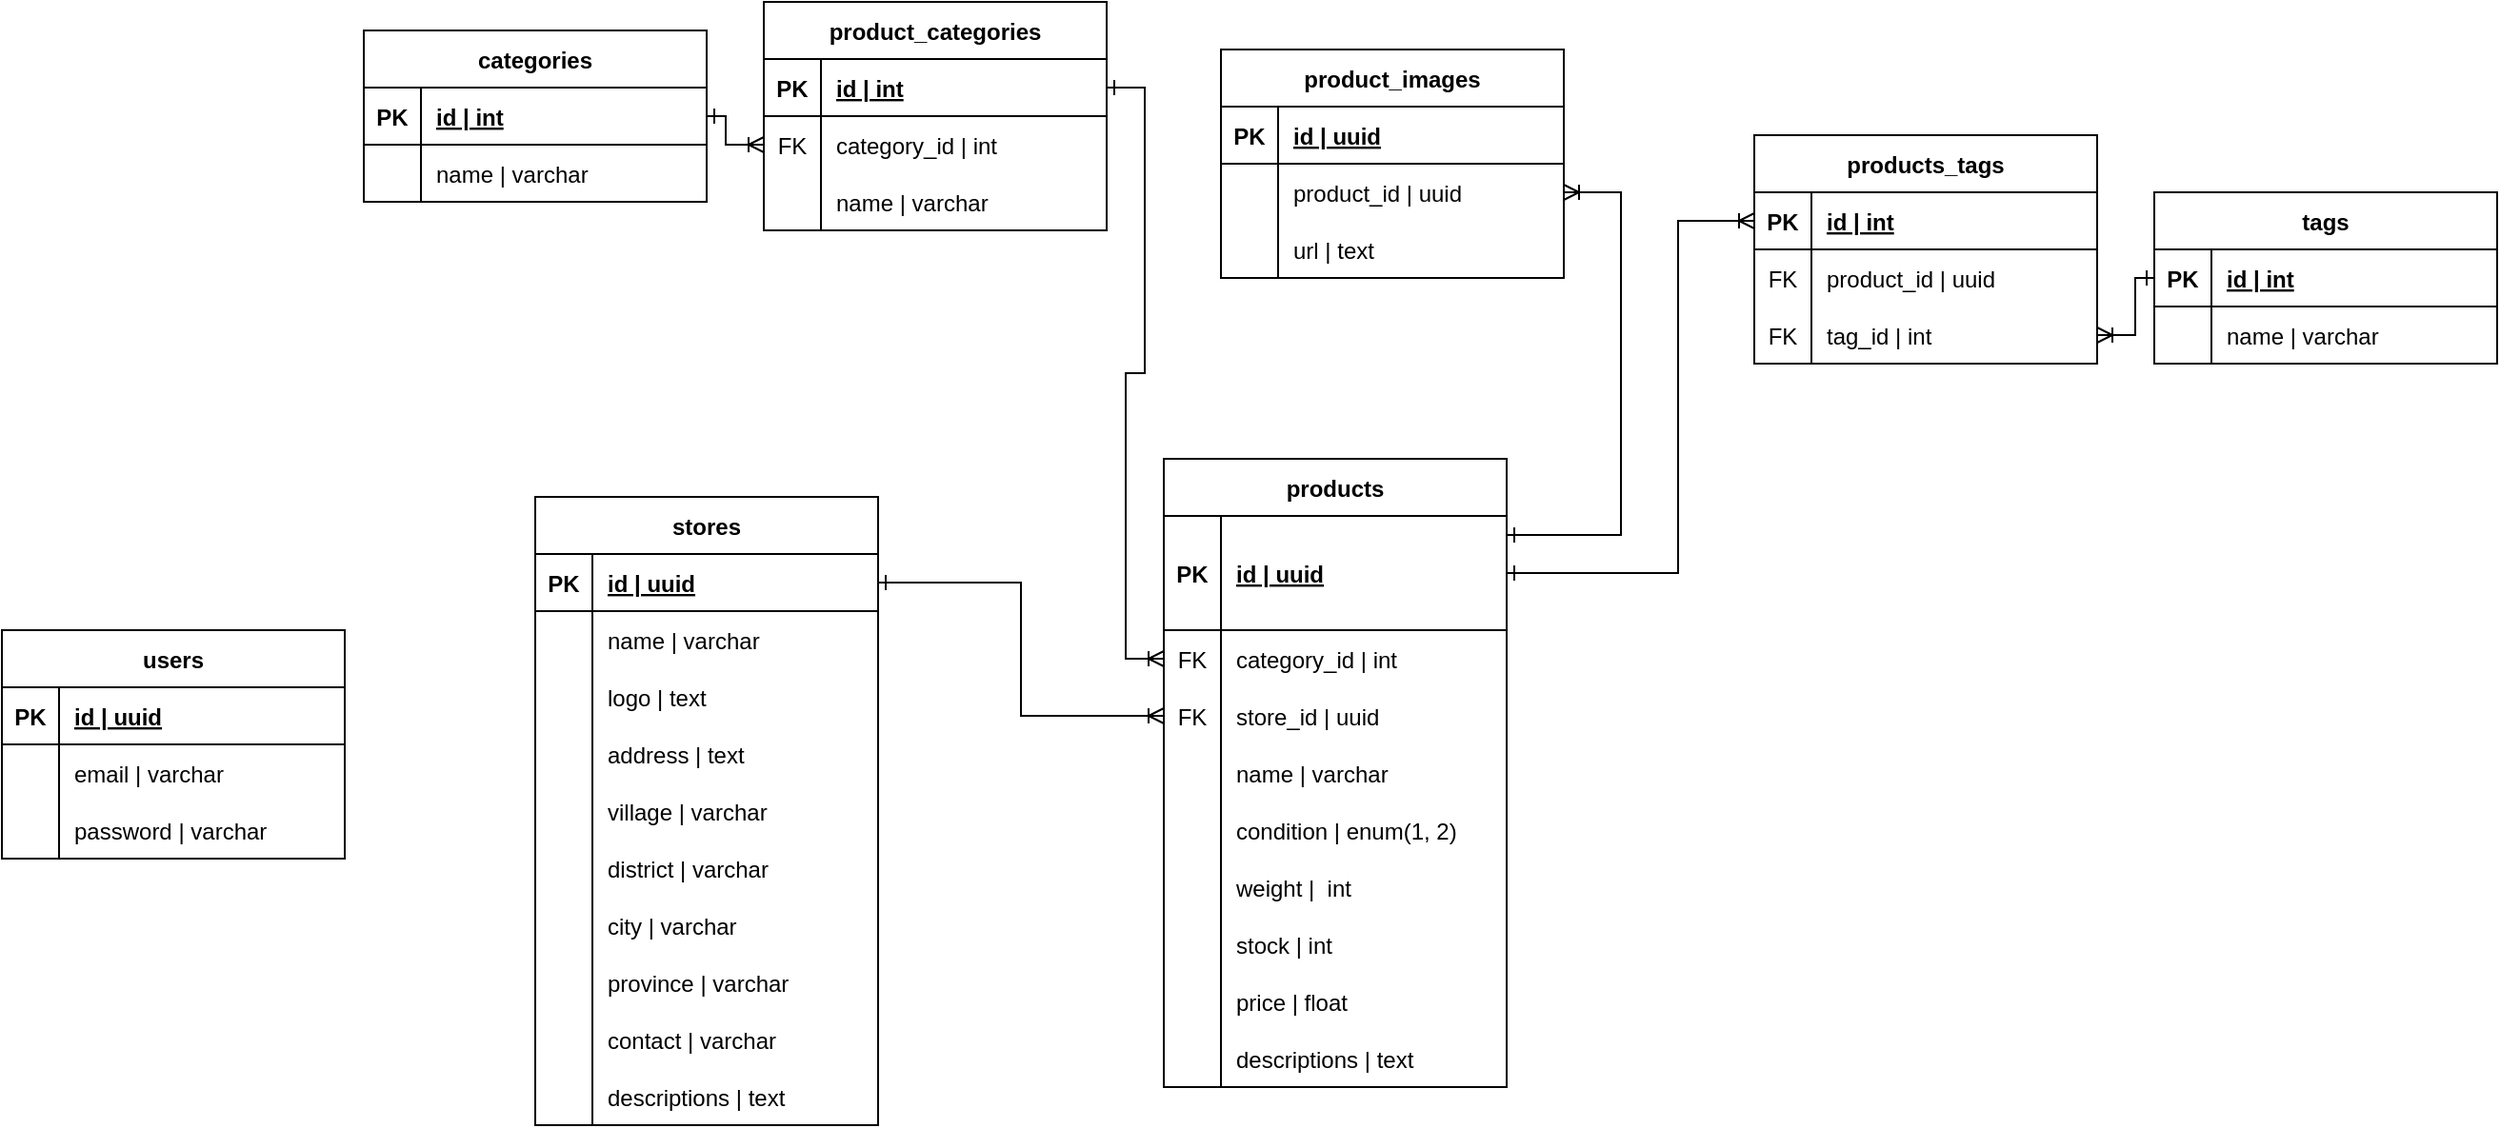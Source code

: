 <mxfile version="20.6.2" type="github">
  <diagram id="zpg9_YNEj-fKePb2sGAm" name="Page-1">
    <mxGraphModel dx="1422" dy="1834" grid="1" gridSize="10" guides="1" tooltips="1" connect="1" arrows="1" fold="1" page="1" pageScale="1" pageWidth="850" pageHeight="1100" math="0" shadow="0">
      <root>
        <mxCell id="0" />
        <mxCell id="1" parent="0" />
        <mxCell id="qiiUl3cBPS40IIxvqp-j-1" value="users" style="shape=table;startSize=30;container=1;collapsible=1;childLayout=tableLayout;fixedRows=1;rowLines=0;fontStyle=1;align=center;resizeLast=1;" vertex="1" parent="1">
          <mxGeometry x="350" y="310" width="180" height="120" as="geometry" />
        </mxCell>
        <mxCell id="qiiUl3cBPS40IIxvqp-j-2" value="" style="shape=tableRow;horizontal=0;startSize=0;swimlaneHead=0;swimlaneBody=0;fillColor=none;collapsible=0;dropTarget=0;points=[[0,0.5],[1,0.5]];portConstraint=eastwest;top=0;left=0;right=0;bottom=1;" vertex="1" parent="qiiUl3cBPS40IIxvqp-j-1">
          <mxGeometry y="30" width="180" height="30" as="geometry" />
        </mxCell>
        <mxCell id="qiiUl3cBPS40IIxvqp-j-3" value="PK" style="shape=partialRectangle;connectable=0;fillColor=none;top=0;left=0;bottom=0;right=0;fontStyle=1;overflow=hidden;" vertex="1" parent="qiiUl3cBPS40IIxvqp-j-2">
          <mxGeometry width="30" height="30" as="geometry">
            <mxRectangle width="30" height="30" as="alternateBounds" />
          </mxGeometry>
        </mxCell>
        <mxCell id="qiiUl3cBPS40IIxvqp-j-4" value="id | uuid" style="shape=partialRectangle;connectable=0;fillColor=none;top=0;left=0;bottom=0;right=0;align=left;spacingLeft=6;fontStyle=5;overflow=hidden;" vertex="1" parent="qiiUl3cBPS40IIxvqp-j-2">
          <mxGeometry x="30" width="150" height="30" as="geometry">
            <mxRectangle width="150" height="30" as="alternateBounds" />
          </mxGeometry>
        </mxCell>
        <mxCell id="qiiUl3cBPS40IIxvqp-j-5" value="" style="shape=tableRow;horizontal=0;startSize=0;swimlaneHead=0;swimlaneBody=0;fillColor=none;collapsible=0;dropTarget=0;points=[[0,0.5],[1,0.5]];portConstraint=eastwest;top=0;left=0;right=0;bottom=0;" vertex="1" parent="qiiUl3cBPS40IIxvqp-j-1">
          <mxGeometry y="60" width="180" height="30" as="geometry" />
        </mxCell>
        <mxCell id="qiiUl3cBPS40IIxvqp-j-6" value="" style="shape=partialRectangle;connectable=0;fillColor=none;top=0;left=0;bottom=0;right=0;editable=1;overflow=hidden;" vertex="1" parent="qiiUl3cBPS40IIxvqp-j-5">
          <mxGeometry width="30" height="30" as="geometry">
            <mxRectangle width="30" height="30" as="alternateBounds" />
          </mxGeometry>
        </mxCell>
        <mxCell id="qiiUl3cBPS40IIxvqp-j-7" value="email | varchar" style="shape=partialRectangle;connectable=0;fillColor=none;top=0;left=0;bottom=0;right=0;align=left;spacingLeft=6;overflow=hidden;" vertex="1" parent="qiiUl3cBPS40IIxvqp-j-5">
          <mxGeometry x="30" width="150" height="30" as="geometry">
            <mxRectangle width="150" height="30" as="alternateBounds" />
          </mxGeometry>
        </mxCell>
        <mxCell id="qiiUl3cBPS40IIxvqp-j-8" value="" style="shape=tableRow;horizontal=0;startSize=0;swimlaneHead=0;swimlaneBody=0;fillColor=none;collapsible=0;dropTarget=0;points=[[0,0.5],[1,0.5]];portConstraint=eastwest;top=0;left=0;right=0;bottom=0;" vertex="1" parent="qiiUl3cBPS40IIxvqp-j-1">
          <mxGeometry y="90" width="180" height="30" as="geometry" />
        </mxCell>
        <mxCell id="qiiUl3cBPS40IIxvqp-j-9" value="" style="shape=partialRectangle;connectable=0;fillColor=none;top=0;left=0;bottom=0;right=0;editable=1;overflow=hidden;" vertex="1" parent="qiiUl3cBPS40IIxvqp-j-8">
          <mxGeometry width="30" height="30" as="geometry">
            <mxRectangle width="30" height="30" as="alternateBounds" />
          </mxGeometry>
        </mxCell>
        <mxCell id="qiiUl3cBPS40IIxvqp-j-10" value="password | varchar" style="shape=partialRectangle;connectable=0;fillColor=none;top=0;left=0;bottom=0;right=0;align=left;spacingLeft=6;overflow=hidden;" vertex="1" parent="qiiUl3cBPS40IIxvqp-j-8">
          <mxGeometry x="30" width="150" height="30" as="geometry">
            <mxRectangle width="150" height="30" as="alternateBounds" />
          </mxGeometry>
        </mxCell>
        <mxCell id="qiiUl3cBPS40IIxvqp-j-24" value="stores" style="shape=table;startSize=30;container=1;collapsible=1;childLayout=tableLayout;fixedRows=1;rowLines=0;fontStyle=1;align=center;resizeLast=1;" vertex="1" parent="1">
          <mxGeometry x="630" y="240" width="180" height="330" as="geometry" />
        </mxCell>
        <mxCell id="qiiUl3cBPS40IIxvqp-j-25" value="" style="shape=tableRow;horizontal=0;startSize=0;swimlaneHead=0;swimlaneBody=0;fillColor=none;collapsible=0;dropTarget=0;points=[[0,0.5],[1,0.5]];portConstraint=eastwest;top=0;left=0;right=0;bottom=1;" vertex="1" parent="qiiUl3cBPS40IIxvqp-j-24">
          <mxGeometry y="30" width="180" height="30" as="geometry" />
        </mxCell>
        <mxCell id="qiiUl3cBPS40IIxvqp-j-26" value="PK" style="shape=partialRectangle;connectable=0;fillColor=none;top=0;left=0;bottom=0;right=0;fontStyle=1;overflow=hidden;" vertex="1" parent="qiiUl3cBPS40IIxvqp-j-25">
          <mxGeometry width="30" height="30" as="geometry">
            <mxRectangle width="30" height="30" as="alternateBounds" />
          </mxGeometry>
        </mxCell>
        <mxCell id="qiiUl3cBPS40IIxvqp-j-27" value="id | uuid" style="shape=partialRectangle;connectable=0;fillColor=none;top=0;left=0;bottom=0;right=0;align=left;spacingLeft=6;fontStyle=5;overflow=hidden;" vertex="1" parent="qiiUl3cBPS40IIxvqp-j-25">
          <mxGeometry x="30" width="150" height="30" as="geometry">
            <mxRectangle width="150" height="30" as="alternateBounds" />
          </mxGeometry>
        </mxCell>
        <mxCell id="qiiUl3cBPS40IIxvqp-j-28" value="" style="shape=tableRow;horizontal=0;startSize=0;swimlaneHead=0;swimlaneBody=0;fillColor=none;collapsible=0;dropTarget=0;points=[[0,0.5],[1,0.5]];portConstraint=eastwest;top=0;left=0;right=0;bottom=0;" vertex="1" parent="qiiUl3cBPS40IIxvqp-j-24">
          <mxGeometry y="60" width="180" height="30" as="geometry" />
        </mxCell>
        <mxCell id="qiiUl3cBPS40IIxvqp-j-29" value="" style="shape=partialRectangle;connectable=0;fillColor=none;top=0;left=0;bottom=0;right=0;editable=1;overflow=hidden;" vertex="1" parent="qiiUl3cBPS40IIxvqp-j-28">
          <mxGeometry width="30" height="30" as="geometry">
            <mxRectangle width="30" height="30" as="alternateBounds" />
          </mxGeometry>
        </mxCell>
        <mxCell id="qiiUl3cBPS40IIxvqp-j-30" value="name | varchar" style="shape=partialRectangle;connectable=0;fillColor=none;top=0;left=0;bottom=0;right=0;align=left;spacingLeft=6;overflow=hidden;" vertex="1" parent="qiiUl3cBPS40IIxvqp-j-28">
          <mxGeometry x="30" width="150" height="30" as="geometry">
            <mxRectangle width="150" height="30" as="alternateBounds" />
          </mxGeometry>
        </mxCell>
        <mxCell id="qiiUl3cBPS40IIxvqp-j-52" value="" style="shape=tableRow;horizontal=0;startSize=0;swimlaneHead=0;swimlaneBody=0;fillColor=none;collapsible=0;dropTarget=0;points=[[0,0.5],[1,0.5]];portConstraint=eastwest;top=0;left=0;right=0;bottom=0;" vertex="1" parent="qiiUl3cBPS40IIxvqp-j-24">
          <mxGeometry y="90" width="180" height="30" as="geometry" />
        </mxCell>
        <mxCell id="qiiUl3cBPS40IIxvqp-j-53" value="" style="shape=partialRectangle;connectable=0;fillColor=none;top=0;left=0;bottom=0;right=0;editable=1;overflow=hidden;" vertex="1" parent="qiiUl3cBPS40IIxvqp-j-52">
          <mxGeometry width="30" height="30" as="geometry">
            <mxRectangle width="30" height="30" as="alternateBounds" />
          </mxGeometry>
        </mxCell>
        <mxCell id="qiiUl3cBPS40IIxvqp-j-54" value="logo | text" style="shape=partialRectangle;connectable=0;fillColor=none;top=0;left=0;bottom=0;right=0;align=left;spacingLeft=6;overflow=hidden;" vertex="1" parent="qiiUl3cBPS40IIxvqp-j-52">
          <mxGeometry x="30" width="150" height="30" as="geometry">
            <mxRectangle width="150" height="30" as="alternateBounds" />
          </mxGeometry>
        </mxCell>
        <mxCell id="qiiUl3cBPS40IIxvqp-j-31" value="" style="shape=tableRow;horizontal=0;startSize=0;swimlaneHead=0;swimlaneBody=0;fillColor=none;collapsible=0;dropTarget=0;points=[[0,0.5],[1,0.5]];portConstraint=eastwest;top=0;left=0;right=0;bottom=0;" vertex="1" parent="qiiUl3cBPS40IIxvqp-j-24">
          <mxGeometry y="120" width="180" height="30" as="geometry" />
        </mxCell>
        <mxCell id="qiiUl3cBPS40IIxvqp-j-32" value="" style="shape=partialRectangle;connectable=0;fillColor=none;top=0;left=0;bottom=0;right=0;editable=1;overflow=hidden;" vertex="1" parent="qiiUl3cBPS40IIxvqp-j-31">
          <mxGeometry width="30" height="30" as="geometry">
            <mxRectangle width="30" height="30" as="alternateBounds" />
          </mxGeometry>
        </mxCell>
        <mxCell id="qiiUl3cBPS40IIxvqp-j-33" value="address | text" style="shape=partialRectangle;connectable=0;fillColor=none;top=0;left=0;bottom=0;right=0;align=left;spacingLeft=6;overflow=hidden;" vertex="1" parent="qiiUl3cBPS40IIxvqp-j-31">
          <mxGeometry x="30" width="150" height="30" as="geometry">
            <mxRectangle width="150" height="30" as="alternateBounds" />
          </mxGeometry>
        </mxCell>
        <mxCell id="qiiUl3cBPS40IIxvqp-j-34" value="" style="shape=tableRow;horizontal=0;startSize=0;swimlaneHead=0;swimlaneBody=0;fillColor=none;collapsible=0;dropTarget=0;points=[[0,0.5],[1,0.5]];portConstraint=eastwest;top=0;left=0;right=0;bottom=0;" vertex="1" parent="qiiUl3cBPS40IIxvqp-j-24">
          <mxGeometry y="150" width="180" height="30" as="geometry" />
        </mxCell>
        <mxCell id="qiiUl3cBPS40IIxvqp-j-35" value="" style="shape=partialRectangle;connectable=0;fillColor=none;top=0;left=0;bottom=0;right=0;editable=1;overflow=hidden;" vertex="1" parent="qiiUl3cBPS40IIxvqp-j-34">
          <mxGeometry width="30" height="30" as="geometry">
            <mxRectangle width="30" height="30" as="alternateBounds" />
          </mxGeometry>
        </mxCell>
        <mxCell id="qiiUl3cBPS40IIxvqp-j-36" value="village | varchar" style="shape=partialRectangle;connectable=0;fillColor=none;top=0;left=0;bottom=0;right=0;align=left;spacingLeft=6;overflow=hidden;" vertex="1" parent="qiiUl3cBPS40IIxvqp-j-34">
          <mxGeometry x="30" width="150" height="30" as="geometry">
            <mxRectangle width="150" height="30" as="alternateBounds" />
          </mxGeometry>
        </mxCell>
        <mxCell id="qiiUl3cBPS40IIxvqp-j-37" value="" style="shape=tableRow;horizontal=0;startSize=0;swimlaneHead=0;swimlaneBody=0;fillColor=none;collapsible=0;dropTarget=0;points=[[0,0.5],[1,0.5]];portConstraint=eastwest;top=0;left=0;right=0;bottom=0;" vertex="1" parent="qiiUl3cBPS40IIxvqp-j-24">
          <mxGeometry y="180" width="180" height="30" as="geometry" />
        </mxCell>
        <mxCell id="qiiUl3cBPS40IIxvqp-j-38" value="" style="shape=partialRectangle;connectable=0;fillColor=none;top=0;left=0;bottom=0;right=0;editable=1;overflow=hidden;" vertex="1" parent="qiiUl3cBPS40IIxvqp-j-37">
          <mxGeometry width="30" height="30" as="geometry">
            <mxRectangle width="30" height="30" as="alternateBounds" />
          </mxGeometry>
        </mxCell>
        <mxCell id="qiiUl3cBPS40IIxvqp-j-39" value="district | varchar" style="shape=partialRectangle;connectable=0;fillColor=none;top=0;left=0;bottom=0;right=0;align=left;spacingLeft=6;overflow=hidden;" vertex="1" parent="qiiUl3cBPS40IIxvqp-j-37">
          <mxGeometry x="30" width="150" height="30" as="geometry">
            <mxRectangle width="150" height="30" as="alternateBounds" />
          </mxGeometry>
        </mxCell>
        <mxCell id="qiiUl3cBPS40IIxvqp-j-46" value="" style="shape=tableRow;horizontal=0;startSize=0;swimlaneHead=0;swimlaneBody=0;fillColor=none;collapsible=0;dropTarget=0;points=[[0,0.5],[1,0.5]];portConstraint=eastwest;top=0;left=0;right=0;bottom=0;" vertex="1" parent="qiiUl3cBPS40IIxvqp-j-24">
          <mxGeometry y="210" width="180" height="30" as="geometry" />
        </mxCell>
        <mxCell id="qiiUl3cBPS40IIxvqp-j-47" value="" style="shape=partialRectangle;connectable=0;fillColor=none;top=0;left=0;bottom=0;right=0;editable=1;overflow=hidden;" vertex="1" parent="qiiUl3cBPS40IIxvqp-j-46">
          <mxGeometry width="30" height="30" as="geometry">
            <mxRectangle width="30" height="30" as="alternateBounds" />
          </mxGeometry>
        </mxCell>
        <mxCell id="qiiUl3cBPS40IIxvqp-j-48" value="city | varchar" style="shape=partialRectangle;connectable=0;fillColor=none;top=0;left=0;bottom=0;right=0;align=left;spacingLeft=6;overflow=hidden;" vertex="1" parent="qiiUl3cBPS40IIxvqp-j-46">
          <mxGeometry x="30" width="150" height="30" as="geometry">
            <mxRectangle width="150" height="30" as="alternateBounds" />
          </mxGeometry>
        </mxCell>
        <mxCell id="qiiUl3cBPS40IIxvqp-j-40" value="" style="shape=tableRow;horizontal=0;startSize=0;swimlaneHead=0;swimlaneBody=0;fillColor=none;collapsible=0;dropTarget=0;points=[[0,0.5],[1,0.5]];portConstraint=eastwest;top=0;left=0;right=0;bottom=0;" vertex="1" parent="qiiUl3cBPS40IIxvqp-j-24">
          <mxGeometry y="240" width="180" height="30" as="geometry" />
        </mxCell>
        <mxCell id="qiiUl3cBPS40IIxvqp-j-41" value="" style="shape=partialRectangle;connectable=0;fillColor=none;top=0;left=0;bottom=0;right=0;editable=1;overflow=hidden;" vertex="1" parent="qiiUl3cBPS40IIxvqp-j-40">
          <mxGeometry width="30" height="30" as="geometry">
            <mxRectangle width="30" height="30" as="alternateBounds" />
          </mxGeometry>
        </mxCell>
        <mxCell id="qiiUl3cBPS40IIxvqp-j-42" value="province | varchar" style="shape=partialRectangle;connectable=0;fillColor=none;top=0;left=0;bottom=0;right=0;align=left;spacingLeft=6;overflow=hidden;" vertex="1" parent="qiiUl3cBPS40IIxvqp-j-40">
          <mxGeometry x="30" width="150" height="30" as="geometry">
            <mxRectangle width="150" height="30" as="alternateBounds" />
          </mxGeometry>
        </mxCell>
        <mxCell id="qiiUl3cBPS40IIxvqp-j-43" value="" style="shape=tableRow;horizontal=0;startSize=0;swimlaneHead=0;swimlaneBody=0;fillColor=none;collapsible=0;dropTarget=0;points=[[0,0.5],[1,0.5]];portConstraint=eastwest;top=0;left=0;right=0;bottom=0;" vertex="1" parent="qiiUl3cBPS40IIxvqp-j-24">
          <mxGeometry y="270" width="180" height="30" as="geometry" />
        </mxCell>
        <mxCell id="qiiUl3cBPS40IIxvqp-j-44" value="" style="shape=partialRectangle;connectable=0;fillColor=none;top=0;left=0;bottom=0;right=0;editable=1;overflow=hidden;" vertex="1" parent="qiiUl3cBPS40IIxvqp-j-43">
          <mxGeometry width="30" height="30" as="geometry">
            <mxRectangle width="30" height="30" as="alternateBounds" />
          </mxGeometry>
        </mxCell>
        <mxCell id="qiiUl3cBPS40IIxvqp-j-45" value="contact | varchar" style="shape=partialRectangle;connectable=0;fillColor=none;top=0;left=0;bottom=0;right=0;align=left;spacingLeft=6;overflow=hidden;" vertex="1" parent="qiiUl3cBPS40IIxvqp-j-43">
          <mxGeometry x="30" width="150" height="30" as="geometry">
            <mxRectangle width="150" height="30" as="alternateBounds" />
          </mxGeometry>
        </mxCell>
        <mxCell id="qiiUl3cBPS40IIxvqp-j-49" value="" style="shape=tableRow;horizontal=0;startSize=0;swimlaneHead=0;swimlaneBody=0;fillColor=none;collapsible=0;dropTarget=0;points=[[0,0.5],[1,0.5]];portConstraint=eastwest;top=0;left=0;right=0;bottom=0;" vertex="1" parent="qiiUl3cBPS40IIxvqp-j-24">
          <mxGeometry y="300" width="180" height="30" as="geometry" />
        </mxCell>
        <mxCell id="qiiUl3cBPS40IIxvqp-j-50" value="" style="shape=partialRectangle;connectable=0;fillColor=none;top=0;left=0;bottom=0;right=0;editable=1;overflow=hidden;" vertex="1" parent="qiiUl3cBPS40IIxvqp-j-49">
          <mxGeometry width="30" height="30" as="geometry">
            <mxRectangle width="30" height="30" as="alternateBounds" />
          </mxGeometry>
        </mxCell>
        <mxCell id="qiiUl3cBPS40IIxvqp-j-51" value="descriptions | text" style="shape=partialRectangle;connectable=0;fillColor=none;top=0;left=0;bottom=0;right=0;align=left;spacingLeft=6;overflow=hidden;" vertex="1" parent="qiiUl3cBPS40IIxvqp-j-49">
          <mxGeometry x="30" width="150" height="30" as="geometry">
            <mxRectangle width="150" height="30" as="alternateBounds" />
          </mxGeometry>
        </mxCell>
        <mxCell id="qiiUl3cBPS40IIxvqp-j-55" value="products" style="shape=table;startSize=30;container=1;collapsible=1;childLayout=tableLayout;fixedRows=1;rowLines=0;fontStyle=1;align=center;resizeLast=1;" vertex="1" parent="1">
          <mxGeometry x="960" y="220" width="180" height="330" as="geometry" />
        </mxCell>
        <mxCell id="qiiUl3cBPS40IIxvqp-j-56" value="" style="shape=tableRow;horizontal=0;startSize=0;swimlaneHead=0;swimlaneBody=0;fillColor=none;collapsible=0;dropTarget=0;points=[[0,0.5],[1,0.5]];portConstraint=eastwest;top=0;left=0;right=0;bottom=1;" vertex="1" parent="qiiUl3cBPS40IIxvqp-j-55">
          <mxGeometry y="30" width="180" height="60" as="geometry" />
        </mxCell>
        <mxCell id="qiiUl3cBPS40IIxvqp-j-57" value="PK" style="shape=partialRectangle;connectable=0;fillColor=none;top=0;left=0;bottom=0;right=0;fontStyle=1;overflow=hidden;" vertex="1" parent="qiiUl3cBPS40IIxvqp-j-56">
          <mxGeometry width="30" height="60" as="geometry">
            <mxRectangle width="30" height="60" as="alternateBounds" />
          </mxGeometry>
        </mxCell>
        <mxCell id="qiiUl3cBPS40IIxvqp-j-58" value="id | uuid" style="shape=partialRectangle;connectable=0;fillColor=none;top=0;left=0;bottom=0;right=0;align=left;spacingLeft=6;fontStyle=5;overflow=hidden;" vertex="1" parent="qiiUl3cBPS40IIxvqp-j-56">
          <mxGeometry x="30" width="150" height="60" as="geometry">
            <mxRectangle width="150" height="60" as="alternateBounds" />
          </mxGeometry>
        </mxCell>
        <mxCell id="qiiUl3cBPS40IIxvqp-j-89" value="" style="shape=tableRow;horizontal=0;startSize=0;swimlaneHead=0;swimlaneBody=0;fillColor=none;collapsible=0;dropTarget=0;points=[[0,0.5],[1,0.5]];portConstraint=eastwest;top=0;left=0;right=0;bottom=0;" vertex="1" parent="qiiUl3cBPS40IIxvqp-j-55">
          <mxGeometry y="90" width="180" height="30" as="geometry" />
        </mxCell>
        <mxCell id="qiiUl3cBPS40IIxvqp-j-90" value="FK" style="shape=partialRectangle;connectable=0;fillColor=none;top=0;left=0;bottom=0;right=0;editable=1;overflow=hidden;" vertex="1" parent="qiiUl3cBPS40IIxvqp-j-89">
          <mxGeometry width="30" height="30" as="geometry">
            <mxRectangle width="30" height="30" as="alternateBounds" />
          </mxGeometry>
        </mxCell>
        <mxCell id="qiiUl3cBPS40IIxvqp-j-91" value="category_id | int" style="shape=partialRectangle;connectable=0;fillColor=none;top=0;left=0;bottom=0;right=0;align=left;spacingLeft=6;overflow=hidden;" vertex="1" parent="qiiUl3cBPS40IIxvqp-j-89">
          <mxGeometry x="30" width="150" height="30" as="geometry">
            <mxRectangle width="150" height="30" as="alternateBounds" />
          </mxGeometry>
        </mxCell>
        <mxCell id="qiiUl3cBPS40IIxvqp-j-167" value="" style="shape=tableRow;horizontal=0;startSize=0;swimlaneHead=0;swimlaneBody=0;fillColor=none;collapsible=0;dropTarget=0;points=[[0,0.5],[1,0.5]];portConstraint=eastwest;top=0;left=0;right=0;bottom=0;" vertex="1" parent="qiiUl3cBPS40IIxvqp-j-55">
          <mxGeometry y="120" width="180" height="30" as="geometry" />
        </mxCell>
        <mxCell id="qiiUl3cBPS40IIxvqp-j-168" value="FK" style="shape=partialRectangle;connectable=0;fillColor=none;top=0;left=0;bottom=0;right=0;editable=1;overflow=hidden;" vertex="1" parent="qiiUl3cBPS40IIxvqp-j-167">
          <mxGeometry width="30" height="30" as="geometry">
            <mxRectangle width="30" height="30" as="alternateBounds" />
          </mxGeometry>
        </mxCell>
        <mxCell id="qiiUl3cBPS40IIxvqp-j-169" value="store_id | uuid" style="shape=partialRectangle;connectable=0;fillColor=none;top=0;left=0;bottom=0;right=0;align=left;spacingLeft=6;overflow=hidden;" vertex="1" parent="qiiUl3cBPS40IIxvqp-j-167">
          <mxGeometry x="30" width="150" height="30" as="geometry">
            <mxRectangle width="150" height="30" as="alternateBounds" />
          </mxGeometry>
        </mxCell>
        <mxCell id="qiiUl3cBPS40IIxvqp-j-59" value="" style="shape=tableRow;horizontal=0;startSize=0;swimlaneHead=0;swimlaneBody=0;fillColor=none;collapsible=0;dropTarget=0;points=[[0,0.5],[1,0.5]];portConstraint=eastwest;top=0;left=0;right=0;bottom=0;" vertex="1" parent="qiiUl3cBPS40IIxvqp-j-55">
          <mxGeometry y="150" width="180" height="30" as="geometry" />
        </mxCell>
        <mxCell id="qiiUl3cBPS40IIxvqp-j-60" value="" style="shape=partialRectangle;connectable=0;fillColor=none;top=0;left=0;bottom=0;right=0;editable=1;overflow=hidden;" vertex="1" parent="qiiUl3cBPS40IIxvqp-j-59">
          <mxGeometry width="30" height="30" as="geometry">
            <mxRectangle width="30" height="30" as="alternateBounds" />
          </mxGeometry>
        </mxCell>
        <mxCell id="qiiUl3cBPS40IIxvqp-j-61" value="name | varchar" style="shape=partialRectangle;connectable=0;fillColor=none;top=0;left=0;bottom=0;right=0;align=left;spacingLeft=6;overflow=hidden;" vertex="1" parent="qiiUl3cBPS40IIxvqp-j-59">
          <mxGeometry x="30" width="150" height="30" as="geometry">
            <mxRectangle width="150" height="30" as="alternateBounds" />
          </mxGeometry>
        </mxCell>
        <mxCell id="qiiUl3cBPS40IIxvqp-j-162" value="" style="shape=tableRow;horizontal=0;startSize=0;swimlaneHead=0;swimlaneBody=0;fillColor=none;collapsible=0;dropTarget=0;points=[[0,0.5],[1,0.5]];portConstraint=eastwest;top=0;left=0;right=0;bottom=0;" vertex="1" parent="qiiUl3cBPS40IIxvqp-j-55">
          <mxGeometry y="180" width="180" height="30" as="geometry" />
        </mxCell>
        <mxCell id="qiiUl3cBPS40IIxvqp-j-163" value="" style="shape=partialRectangle;connectable=0;fillColor=none;top=0;left=0;bottom=0;right=0;editable=1;overflow=hidden;" vertex="1" parent="qiiUl3cBPS40IIxvqp-j-162">
          <mxGeometry width="30" height="30" as="geometry">
            <mxRectangle width="30" height="30" as="alternateBounds" />
          </mxGeometry>
        </mxCell>
        <mxCell id="qiiUl3cBPS40IIxvqp-j-164" value="condition | enum(1, 2)" style="shape=partialRectangle;connectable=0;fillColor=none;top=0;left=0;bottom=0;right=0;align=left;spacingLeft=6;overflow=hidden;" vertex="1" parent="qiiUl3cBPS40IIxvqp-j-162">
          <mxGeometry x="30" width="150" height="30" as="geometry">
            <mxRectangle width="150" height="30" as="alternateBounds" />
          </mxGeometry>
        </mxCell>
        <mxCell id="qiiUl3cBPS40IIxvqp-j-86" value="" style="shape=tableRow;horizontal=0;startSize=0;swimlaneHead=0;swimlaneBody=0;fillColor=none;collapsible=0;dropTarget=0;points=[[0,0.5],[1,0.5]];portConstraint=eastwest;top=0;left=0;right=0;bottom=0;" vertex="1" parent="qiiUl3cBPS40IIxvqp-j-55">
          <mxGeometry y="210" width="180" height="30" as="geometry" />
        </mxCell>
        <mxCell id="qiiUl3cBPS40IIxvqp-j-87" value="" style="shape=partialRectangle;connectable=0;fillColor=none;top=0;left=0;bottom=0;right=0;editable=1;overflow=hidden;" vertex="1" parent="qiiUl3cBPS40IIxvqp-j-86">
          <mxGeometry width="30" height="30" as="geometry">
            <mxRectangle width="30" height="30" as="alternateBounds" />
          </mxGeometry>
        </mxCell>
        <mxCell id="qiiUl3cBPS40IIxvqp-j-88" value="weight |  int" style="shape=partialRectangle;connectable=0;fillColor=none;top=0;left=0;bottom=0;right=0;align=left;spacingLeft=6;overflow=hidden;" vertex="1" parent="qiiUl3cBPS40IIxvqp-j-86">
          <mxGeometry x="30" width="150" height="30" as="geometry">
            <mxRectangle width="150" height="30" as="alternateBounds" />
          </mxGeometry>
        </mxCell>
        <mxCell id="qiiUl3cBPS40IIxvqp-j-62" value="" style="shape=tableRow;horizontal=0;startSize=0;swimlaneHead=0;swimlaneBody=0;fillColor=none;collapsible=0;dropTarget=0;points=[[0,0.5],[1,0.5]];portConstraint=eastwest;top=0;left=0;right=0;bottom=0;" vertex="1" parent="qiiUl3cBPS40IIxvqp-j-55">
          <mxGeometry y="240" width="180" height="30" as="geometry" />
        </mxCell>
        <mxCell id="qiiUl3cBPS40IIxvqp-j-63" value="" style="shape=partialRectangle;connectable=0;fillColor=none;top=0;left=0;bottom=0;right=0;editable=1;overflow=hidden;" vertex="1" parent="qiiUl3cBPS40IIxvqp-j-62">
          <mxGeometry width="30" height="30" as="geometry">
            <mxRectangle width="30" height="30" as="alternateBounds" />
          </mxGeometry>
        </mxCell>
        <mxCell id="qiiUl3cBPS40IIxvqp-j-64" value="stock | int" style="shape=partialRectangle;connectable=0;fillColor=none;top=0;left=0;bottom=0;right=0;align=left;spacingLeft=6;overflow=hidden;" vertex="1" parent="qiiUl3cBPS40IIxvqp-j-62">
          <mxGeometry x="30" width="150" height="30" as="geometry">
            <mxRectangle width="150" height="30" as="alternateBounds" />
          </mxGeometry>
        </mxCell>
        <mxCell id="qiiUl3cBPS40IIxvqp-j-65" value="" style="shape=tableRow;horizontal=0;startSize=0;swimlaneHead=0;swimlaneBody=0;fillColor=none;collapsible=0;dropTarget=0;points=[[0,0.5],[1,0.5]];portConstraint=eastwest;top=0;left=0;right=0;bottom=0;" vertex="1" parent="qiiUl3cBPS40IIxvqp-j-55">
          <mxGeometry y="270" width="180" height="30" as="geometry" />
        </mxCell>
        <mxCell id="qiiUl3cBPS40IIxvqp-j-66" value="" style="shape=partialRectangle;connectable=0;fillColor=none;top=0;left=0;bottom=0;right=0;editable=1;overflow=hidden;" vertex="1" parent="qiiUl3cBPS40IIxvqp-j-65">
          <mxGeometry width="30" height="30" as="geometry">
            <mxRectangle width="30" height="30" as="alternateBounds" />
          </mxGeometry>
        </mxCell>
        <mxCell id="qiiUl3cBPS40IIxvqp-j-67" value="price | float" style="shape=partialRectangle;connectable=0;fillColor=none;top=0;left=0;bottom=0;right=0;align=left;spacingLeft=6;overflow=hidden;" vertex="1" parent="qiiUl3cBPS40IIxvqp-j-65">
          <mxGeometry x="30" width="150" height="30" as="geometry">
            <mxRectangle width="150" height="30" as="alternateBounds" />
          </mxGeometry>
        </mxCell>
        <mxCell id="qiiUl3cBPS40IIxvqp-j-83" value="" style="shape=tableRow;horizontal=0;startSize=0;swimlaneHead=0;swimlaneBody=0;fillColor=none;collapsible=0;dropTarget=0;points=[[0,0.5],[1,0.5]];portConstraint=eastwest;top=0;left=0;right=0;bottom=0;" vertex="1" parent="qiiUl3cBPS40IIxvqp-j-55">
          <mxGeometry y="300" width="180" height="30" as="geometry" />
        </mxCell>
        <mxCell id="qiiUl3cBPS40IIxvqp-j-84" value="" style="shape=partialRectangle;connectable=0;fillColor=none;top=0;left=0;bottom=0;right=0;editable=1;overflow=hidden;" vertex="1" parent="qiiUl3cBPS40IIxvqp-j-83">
          <mxGeometry width="30" height="30" as="geometry">
            <mxRectangle width="30" height="30" as="alternateBounds" />
          </mxGeometry>
        </mxCell>
        <mxCell id="qiiUl3cBPS40IIxvqp-j-85" value="descriptions | text" style="shape=partialRectangle;connectable=0;fillColor=none;top=0;left=0;bottom=0;right=0;align=left;spacingLeft=6;overflow=hidden;" vertex="1" parent="qiiUl3cBPS40IIxvqp-j-83">
          <mxGeometry x="30" width="150" height="30" as="geometry">
            <mxRectangle width="150" height="30" as="alternateBounds" />
          </mxGeometry>
        </mxCell>
        <mxCell id="qiiUl3cBPS40IIxvqp-j-92" value="product_categories" style="shape=table;startSize=30;container=1;collapsible=1;childLayout=tableLayout;fixedRows=1;rowLines=0;fontStyle=1;align=center;resizeLast=1;" vertex="1" parent="1">
          <mxGeometry x="750" y="-20" width="180" height="120" as="geometry" />
        </mxCell>
        <mxCell id="qiiUl3cBPS40IIxvqp-j-93" value="" style="shape=tableRow;horizontal=0;startSize=0;swimlaneHead=0;swimlaneBody=0;fillColor=none;collapsible=0;dropTarget=0;points=[[0,0.5],[1,0.5]];portConstraint=eastwest;top=0;left=0;right=0;bottom=1;" vertex="1" parent="qiiUl3cBPS40IIxvqp-j-92">
          <mxGeometry y="30" width="180" height="30" as="geometry" />
        </mxCell>
        <mxCell id="qiiUl3cBPS40IIxvqp-j-94" value="PK" style="shape=partialRectangle;connectable=0;fillColor=none;top=0;left=0;bottom=0;right=0;fontStyle=1;overflow=hidden;" vertex="1" parent="qiiUl3cBPS40IIxvqp-j-93">
          <mxGeometry width="30" height="30" as="geometry">
            <mxRectangle width="30" height="30" as="alternateBounds" />
          </mxGeometry>
        </mxCell>
        <mxCell id="qiiUl3cBPS40IIxvqp-j-95" value="id | int" style="shape=partialRectangle;connectable=0;fillColor=none;top=0;left=0;bottom=0;right=0;align=left;spacingLeft=6;fontStyle=5;overflow=hidden;" vertex="1" parent="qiiUl3cBPS40IIxvqp-j-93">
          <mxGeometry x="30" width="150" height="30" as="geometry">
            <mxRectangle width="150" height="30" as="alternateBounds" />
          </mxGeometry>
        </mxCell>
        <mxCell id="qiiUl3cBPS40IIxvqp-j-121" value="" style="shape=tableRow;horizontal=0;startSize=0;swimlaneHead=0;swimlaneBody=0;fillColor=none;collapsible=0;dropTarget=0;points=[[0,0.5],[1,0.5]];portConstraint=eastwest;top=0;left=0;right=0;bottom=0;" vertex="1" parent="qiiUl3cBPS40IIxvqp-j-92">
          <mxGeometry y="60" width="180" height="30" as="geometry" />
        </mxCell>
        <mxCell id="qiiUl3cBPS40IIxvqp-j-122" value="FK" style="shape=partialRectangle;connectable=0;fillColor=none;top=0;left=0;bottom=0;right=0;editable=1;overflow=hidden;" vertex="1" parent="qiiUl3cBPS40IIxvqp-j-121">
          <mxGeometry width="30" height="30" as="geometry">
            <mxRectangle width="30" height="30" as="alternateBounds" />
          </mxGeometry>
        </mxCell>
        <mxCell id="qiiUl3cBPS40IIxvqp-j-123" value="category_id | int" style="shape=partialRectangle;connectable=0;fillColor=none;top=0;left=0;bottom=0;right=0;align=left;spacingLeft=6;overflow=hidden;" vertex="1" parent="qiiUl3cBPS40IIxvqp-j-121">
          <mxGeometry x="30" width="150" height="30" as="geometry">
            <mxRectangle width="150" height="30" as="alternateBounds" />
          </mxGeometry>
        </mxCell>
        <mxCell id="qiiUl3cBPS40IIxvqp-j-96" value="" style="shape=tableRow;horizontal=0;startSize=0;swimlaneHead=0;swimlaneBody=0;fillColor=none;collapsible=0;dropTarget=0;points=[[0,0.5],[1,0.5]];portConstraint=eastwest;top=0;left=0;right=0;bottom=0;" vertex="1" parent="qiiUl3cBPS40IIxvqp-j-92">
          <mxGeometry y="90" width="180" height="30" as="geometry" />
        </mxCell>
        <mxCell id="qiiUl3cBPS40IIxvqp-j-97" value="" style="shape=partialRectangle;connectable=0;fillColor=none;top=0;left=0;bottom=0;right=0;editable=1;overflow=hidden;" vertex="1" parent="qiiUl3cBPS40IIxvqp-j-96">
          <mxGeometry width="30" height="30" as="geometry">
            <mxRectangle width="30" height="30" as="alternateBounds" />
          </mxGeometry>
        </mxCell>
        <mxCell id="qiiUl3cBPS40IIxvqp-j-98" value="name | varchar" style="shape=partialRectangle;connectable=0;fillColor=none;top=0;left=0;bottom=0;right=0;align=left;spacingLeft=6;overflow=hidden;" vertex="1" parent="qiiUl3cBPS40IIxvqp-j-96">
          <mxGeometry x="30" width="150" height="30" as="geometry">
            <mxRectangle width="150" height="30" as="alternateBounds" />
          </mxGeometry>
        </mxCell>
        <mxCell id="qiiUl3cBPS40IIxvqp-j-114" value="categories" style="shape=table;startSize=30;container=1;collapsible=1;childLayout=tableLayout;fixedRows=1;rowLines=0;fontStyle=1;align=center;resizeLast=1;" vertex="1" parent="1">
          <mxGeometry x="540" y="-5" width="180" height="90" as="geometry" />
        </mxCell>
        <mxCell id="qiiUl3cBPS40IIxvqp-j-115" value="" style="shape=tableRow;horizontal=0;startSize=0;swimlaneHead=0;swimlaneBody=0;fillColor=none;collapsible=0;dropTarget=0;points=[[0,0.5],[1,0.5]];portConstraint=eastwest;top=0;left=0;right=0;bottom=1;" vertex="1" parent="qiiUl3cBPS40IIxvqp-j-114">
          <mxGeometry y="30" width="180" height="30" as="geometry" />
        </mxCell>
        <mxCell id="qiiUl3cBPS40IIxvqp-j-116" value="PK" style="shape=partialRectangle;connectable=0;fillColor=none;top=0;left=0;bottom=0;right=0;fontStyle=1;overflow=hidden;" vertex="1" parent="qiiUl3cBPS40IIxvqp-j-115">
          <mxGeometry width="30" height="30" as="geometry">
            <mxRectangle width="30" height="30" as="alternateBounds" />
          </mxGeometry>
        </mxCell>
        <mxCell id="qiiUl3cBPS40IIxvqp-j-117" value="id | int" style="shape=partialRectangle;connectable=0;fillColor=none;top=0;left=0;bottom=0;right=0;align=left;spacingLeft=6;fontStyle=5;overflow=hidden;" vertex="1" parent="qiiUl3cBPS40IIxvqp-j-115">
          <mxGeometry x="30" width="150" height="30" as="geometry">
            <mxRectangle width="150" height="30" as="alternateBounds" />
          </mxGeometry>
        </mxCell>
        <mxCell id="qiiUl3cBPS40IIxvqp-j-118" value="" style="shape=tableRow;horizontal=0;startSize=0;swimlaneHead=0;swimlaneBody=0;fillColor=none;collapsible=0;dropTarget=0;points=[[0,0.5],[1,0.5]];portConstraint=eastwest;top=0;left=0;right=0;bottom=0;" vertex="1" parent="qiiUl3cBPS40IIxvqp-j-114">
          <mxGeometry y="60" width="180" height="30" as="geometry" />
        </mxCell>
        <mxCell id="qiiUl3cBPS40IIxvqp-j-119" value="" style="shape=partialRectangle;connectable=0;fillColor=none;top=0;left=0;bottom=0;right=0;editable=1;overflow=hidden;" vertex="1" parent="qiiUl3cBPS40IIxvqp-j-118">
          <mxGeometry width="30" height="30" as="geometry">
            <mxRectangle width="30" height="30" as="alternateBounds" />
          </mxGeometry>
        </mxCell>
        <mxCell id="qiiUl3cBPS40IIxvqp-j-120" value="name | varchar" style="shape=partialRectangle;connectable=0;fillColor=none;top=0;left=0;bottom=0;right=0;align=left;spacingLeft=6;overflow=hidden;" vertex="1" parent="qiiUl3cBPS40IIxvqp-j-118">
          <mxGeometry x="30" width="150" height="30" as="geometry">
            <mxRectangle width="150" height="30" as="alternateBounds" />
          </mxGeometry>
        </mxCell>
        <mxCell id="qiiUl3cBPS40IIxvqp-j-124" value="product_images" style="shape=table;startSize=30;container=1;collapsible=1;childLayout=tableLayout;fixedRows=1;rowLines=0;fontStyle=1;align=center;resizeLast=1;" vertex="1" parent="1">
          <mxGeometry x="990" y="5" width="180" height="120" as="geometry" />
        </mxCell>
        <mxCell id="qiiUl3cBPS40IIxvqp-j-125" value="" style="shape=tableRow;horizontal=0;startSize=0;swimlaneHead=0;swimlaneBody=0;fillColor=none;collapsible=0;dropTarget=0;points=[[0,0.5],[1,0.5]];portConstraint=eastwest;top=0;left=0;right=0;bottom=1;" vertex="1" parent="qiiUl3cBPS40IIxvqp-j-124">
          <mxGeometry y="30" width="180" height="30" as="geometry" />
        </mxCell>
        <mxCell id="qiiUl3cBPS40IIxvqp-j-126" value="PK" style="shape=partialRectangle;connectable=0;fillColor=none;top=0;left=0;bottom=0;right=0;fontStyle=1;overflow=hidden;" vertex="1" parent="qiiUl3cBPS40IIxvqp-j-125">
          <mxGeometry width="30" height="30" as="geometry">
            <mxRectangle width="30" height="30" as="alternateBounds" />
          </mxGeometry>
        </mxCell>
        <mxCell id="qiiUl3cBPS40IIxvqp-j-127" value="id | uuid" style="shape=partialRectangle;connectable=0;fillColor=none;top=0;left=0;bottom=0;right=0;align=left;spacingLeft=6;fontStyle=5;overflow=hidden;" vertex="1" parent="qiiUl3cBPS40IIxvqp-j-125">
          <mxGeometry x="30" width="150" height="30" as="geometry">
            <mxRectangle width="150" height="30" as="alternateBounds" />
          </mxGeometry>
        </mxCell>
        <mxCell id="qiiUl3cBPS40IIxvqp-j-128" value="" style="shape=tableRow;horizontal=0;startSize=0;swimlaneHead=0;swimlaneBody=0;fillColor=none;collapsible=0;dropTarget=0;points=[[0,0.5],[1,0.5]];portConstraint=eastwest;top=0;left=0;right=0;bottom=0;" vertex="1" parent="qiiUl3cBPS40IIxvqp-j-124">
          <mxGeometry y="60" width="180" height="30" as="geometry" />
        </mxCell>
        <mxCell id="qiiUl3cBPS40IIxvqp-j-129" value="" style="shape=partialRectangle;connectable=0;fillColor=none;top=0;left=0;bottom=0;right=0;editable=1;overflow=hidden;" vertex="1" parent="qiiUl3cBPS40IIxvqp-j-128">
          <mxGeometry width="30" height="30" as="geometry">
            <mxRectangle width="30" height="30" as="alternateBounds" />
          </mxGeometry>
        </mxCell>
        <mxCell id="qiiUl3cBPS40IIxvqp-j-130" value="product_id | uuid" style="shape=partialRectangle;connectable=0;fillColor=none;top=0;left=0;bottom=0;right=0;align=left;spacingLeft=6;overflow=hidden;" vertex="1" parent="qiiUl3cBPS40IIxvqp-j-128">
          <mxGeometry x="30" width="150" height="30" as="geometry">
            <mxRectangle width="150" height="30" as="alternateBounds" />
          </mxGeometry>
        </mxCell>
        <mxCell id="qiiUl3cBPS40IIxvqp-j-131" value="" style="shape=tableRow;horizontal=0;startSize=0;swimlaneHead=0;swimlaneBody=0;fillColor=none;collapsible=0;dropTarget=0;points=[[0,0.5],[1,0.5]];portConstraint=eastwest;top=0;left=0;right=0;bottom=0;" vertex="1" parent="qiiUl3cBPS40IIxvqp-j-124">
          <mxGeometry y="90" width="180" height="30" as="geometry" />
        </mxCell>
        <mxCell id="qiiUl3cBPS40IIxvqp-j-132" value="" style="shape=partialRectangle;connectable=0;fillColor=none;top=0;left=0;bottom=0;right=0;editable=1;overflow=hidden;" vertex="1" parent="qiiUl3cBPS40IIxvqp-j-131">
          <mxGeometry width="30" height="30" as="geometry">
            <mxRectangle width="30" height="30" as="alternateBounds" />
          </mxGeometry>
        </mxCell>
        <mxCell id="qiiUl3cBPS40IIxvqp-j-133" value="url | text" style="shape=partialRectangle;connectable=0;fillColor=none;top=0;left=0;bottom=0;right=0;align=left;spacingLeft=6;overflow=hidden;" vertex="1" parent="qiiUl3cBPS40IIxvqp-j-131">
          <mxGeometry x="30" width="150" height="30" as="geometry">
            <mxRectangle width="150" height="30" as="alternateBounds" />
          </mxGeometry>
        </mxCell>
        <mxCell id="qiiUl3cBPS40IIxvqp-j-134" value="products_tags" style="shape=table;startSize=30;container=1;collapsible=1;childLayout=tableLayout;fixedRows=1;rowLines=0;fontStyle=1;align=center;resizeLast=1;" vertex="1" parent="1">
          <mxGeometry x="1270" y="50" width="180" height="120" as="geometry" />
        </mxCell>
        <mxCell id="qiiUl3cBPS40IIxvqp-j-135" value="" style="shape=tableRow;horizontal=0;startSize=0;swimlaneHead=0;swimlaneBody=0;fillColor=none;collapsible=0;dropTarget=0;points=[[0,0.5],[1,0.5]];portConstraint=eastwest;top=0;left=0;right=0;bottom=1;" vertex="1" parent="qiiUl3cBPS40IIxvqp-j-134">
          <mxGeometry y="30" width="180" height="30" as="geometry" />
        </mxCell>
        <mxCell id="qiiUl3cBPS40IIxvqp-j-136" value="PK" style="shape=partialRectangle;connectable=0;fillColor=none;top=0;left=0;bottom=0;right=0;fontStyle=1;overflow=hidden;" vertex="1" parent="qiiUl3cBPS40IIxvqp-j-135">
          <mxGeometry width="30" height="30" as="geometry">
            <mxRectangle width="30" height="30" as="alternateBounds" />
          </mxGeometry>
        </mxCell>
        <mxCell id="qiiUl3cBPS40IIxvqp-j-137" value="id | int" style="shape=partialRectangle;connectable=0;fillColor=none;top=0;left=0;bottom=0;right=0;align=left;spacingLeft=6;fontStyle=5;overflow=hidden;" vertex="1" parent="qiiUl3cBPS40IIxvqp-j-135">
          <mxGeometry x="30" width="150" height="30" as="geometry">
            <mxRectangle width="150" height="30" as="alternateBounds" />
          </mxGeometry>
        </mxCell>
        <mxCell id="qiiUl3cBPS40IIxvqp-j-138" value="" style="shape=tableRow;horizontal=0;startSize=0;swimlaneHead=0;swimlaneBody=0;fillColor=none;collapsible=0;dropTarget=0;points=[[0,0.5],[1,0.5]];portConstraint=eastwest;top=0;left=0;right=0;bottom=0;" vertex="1" parent="qiiUl3cBPS40IIxvqp-j-134">
          <mxGeometry y="60" width="180" height="30" as="geometry" />
        </mxCell>
        <mxCell id="qiiUl3cBPS40IIxvqp-j-139" value="FK" style="shape=partialRectangle;connectable=0;fillColor=none;top=0;left=0;bottom=0;right=0;editable=1;overflow=hidden;" vertex="1" parent="qiiUl3cBPS40IIxvqp-j-138">
          <mxGeometry width="30" height="30" as="geometry">
            <mxRectangle width="30" height="30" as="alternateBounds" />
          </mxGeometry>
        </mxCell>
        <mxCell id="qiiUl3cBPS40IIxvqp-j-140" value="product_id | uuid" style="shape=partialRectangle;connectable=0;fillColor=none;top=0;left=0;bottom=0;right=0;align=left;spacingLeft=6;overflow=hidden;" vertex="1" parent="qiiUl3cBPS40IIxvqp-j-138">
          <mxGeometry x="30" width="150" height="30" as="geometry">
            <mxRectangle width="150" height="30" as="alternateBounds" />
          </mxGeometry>
        </mxCell>
        <mxCell id="qiiUl3cBPS40IIxvqp-j-141" value="" style="shape=tableRow;horizontal=0;startSize=0;swimlaneHead=0;swimlaneBody=0;fillColor=none;collapsible=0;dropTarget=0;points=[[0,0.5],[1,0.5]];portConstraint=eastwest;top=0;left=0;right=0;bottom=0;" vertex="1" parent="qiiUl3cBPS40IIxvqp-j-134">
          <mxGeometry y="90" width="180" height="30" as="geometry" />
        </mxCell>
        <mxCell id="qiiUl3cBPS40IIxvqp-j-142" value="FK" style="shape=partialRectangle;connectable=0;fillColor=none;top=0;left=0;bottom=0;right=0;editable=1;overflow=hidden;" vertex="1" parent="qiiUl3cBPS40IIxvqp-j-141">
          <mxGeometry width="30" height="30" as="geometry">
            <mxRectangle width="30" height="30" as="alternateBounds" />
          </mxGeometry>
        </mxCell>
        <mxCell id="qiiUl3cBPS40IIxvqp-j-143" value="tag_id | int" style="shape=partialRectangle;connectable=0;fillColor=none;top=0;left=0;bottom=0;right=0;align=left;spacingLeft=6;overflow=hidden;" vertex="1" parent="qiiUl3cBPS40IIxvqp-j-141">
          <mxGeometry x="30" width="150" height="30" as="geometry">
            <mxRectangle width="150" height="30" as="alternateBounds" />
          </mxGeometry>
        </mxCell>
        <mxCell id="qiiUl3cBPS40IIxvqp-j-144" value="tags" style="shape=table;startSize=30;container=1;collapsible=1;childLayout=tableLayout;fixedRows=1;rowLines=0;fontStyle=1;align=center;resizeLast=1;" vertex="1" parent="1">
          <mxGeometry x="1480" y="80" width="180" height="90" as="geometry" />
        </mxCell>
        <mxCell id="qiiUl3cBPS40IIxvqp-j-145" value="" style="shape=tableRow;horizontal=0;startSize=0;swimlaneHead=0;swimlaneBody=0;fillColor=none;collapsible=0;dropTarget=0;points=[[0,0.5],[1,0.5]];portConstraint=eastwest;top=0;left=0;right=0;bottom=1;" vertex="1" parent="qiiUl3cBPS40IIxvqp-j-144">
          <mxGeometry y="30" width="180" height="30" as="geometry" />
        </mxCell>
        <mxCell id="qiiUl3cBPS40IIxvqp-j-146" value="PK" style="shape=partialRectangle;connectable=0;fillColor=none;top=0;left=0;bottom=0;right=0;fontStyle=1;overflow=hidden;" vertex="1" parent="qiiUl3cBPS40IIxvqp-j-145">
          <mxGeometry width="30" height="30" as="geometry">
            <mxRectangle width="30" height="30" as="alternateBounds" />
          </mxGeometry>
        </mxCell>
        <mxCell id="qiiUl3cBPS40IIxvqp-j-147" value="id | int" style="shape=partialRectangle;connectable=0;fillColor=none;top=0;left=0;bottom=0;right=0;align=left;spacingLeft=6;fontStyle=5;overflow=hidden;" vertex="1" parent="qiiUl3cBPS40IIxvqp-j-145">
          <mxGeometry x="30" width="150" height="30" as="geometry">
            <mxRectangle width="150" height="30" as="alternateBounds" />
          </mxGeometry>
        </mxCell>
        <mxCell id="qiiUl3cBPS40IIxvqp-j-148" value="" style="shape=tableRow;horizontal=0;startSize=0;swimlaneHead=0;swimlaneBody=0;fillColor=none;collapsible=0;dropTarget=0;points=[[0,0.5],[1,0.5]];portConstraint=eastwest;top=0;left=0;right=0;bottom=0;" vertex="1" parent="qiiUl3cBPS40IIxvqp-j-144">
          <mxGeometry y="60" width="180" height="30" as="geometry" />
        </mxCell>
        <mxCell id="qiiUl3cBPS40IIxvqp-j-149" value="" style="shape=partialRectangle;connectable=0;fillColor=none;top=0;left=0;bottom=0;right=0;editable=1;overflow=hidden;" vertex="1" parent="qiiUl3cBPS40IIxvqp-j-148">
          <mxGeometry width="30" height="30" as="geometry">
            <mxRectangle width="30" height="30" as="alternateBounds" />
          </mxGeometry>
        </mxCell>
        <mxCell id="qiiUl3cBPS40IIxvqp-j-150" value="name | varchar" style="shape=partialRectangle;connectable=0;fillColor=none;top=0;left=0;bottom=0;right=0;align=left;spacingLeft=6;overflow=hidden;" vertex="1" parent="qiiUl3cBPS40IIxvqp-j-148">
          <mxGeometry x="30" width="150" height="30" as="geometry">
            <mxRectangle width="150" height="30" as="alternateBounds" />
          </mxGeometry>
        </mxCell>
        <mxCell id="qiiUl3cBPS40IIxvqp-j-154" style="edgeStyle=orthogonalEdgeStyle;rounded=0;orthogonalLoop=1;jettySize=auto;html=1;endArrow=ERone;endFill=0;startArrow=ERoneToMany;startFill=0;" edge="1" parent="1" source="qiiUl3cBPS40IIxvqp-j-141" target="qiiUl3cBPS40IIxvqp-j-145">
          <mxGeometry relative="1" as="geometry" />
        </mxCell>
        <mxCell id="qiiUl3cBPS40IIxvqp-j-155" style="edgeStyle=orthogonalEdgeStyle;rounded=0;orthogonalLoop=1;jettySize=auto;html=1;endArrow=ERone;endFill=0;startArrow=ERoneToMany;startFill=0;" edge="1" parent="1" source="qiiUl3cBPS40IIxvqp-j-121" target="qiiUl3cBPS40IIxvqp-j-115">
          <mxGeometry relative="1" as="geometry">
            <mxPoint x="1430" y="134.966" as="sourcePoint" />
            <mxPoint x="1490" y="74.966" as="targetPoint" />
          </mxGeometry>
        </mxCell>
        <mxCell id="qiiUl3cBPS40IIxvqp-j-157" style="edgeStyle=orthogonalEdgeStyle;rounded=0;orthogonalLoop=1;jettySize=auto;html=1;startArrow=ERoneToMany;startFill=0;endArrow=ERone;endFill=0;" edge="1" parent="1" source="qiiUl3cBPS40IIxvqp-j-89" target="qiiUl3cBPS40IIxvqp-j-93">
          <mxGeometry relative="1" as="geometry" />
        </mxCell>
        <mxCell id="qiiUl3cBPS40IIxvqp-j-161" style="edgeStyle=orthogonalEdgeStyle;rounded=0;orthogonalLoop=1;jettySize=auto;html=1;startArrow=ERoneToMany;startFill=0;endArrow=ERone;endFill=0;" edge="1" parent="1" source="qiiUl3cBPS40IIxvqp-j-135" target="qiiUl3cBPS40IIxvqp-j-56">
          <mxGeometry relative="1" as="geometry">
            <Array as="points">
              <mxPoint x="1230" y="95" />
              <mxPoint x="1230" y="280" />
            </Array>
          </mxGeometry>
        </mxCell>
        <mxCell id="qiiUl3cBPS40IIxvqp-j-166" style="edgeStyle=orthogonalEdgeStyle;rounded=0;orthogonalLoop=1;jettySize=auto;html=1;startArrow=ERoneToMany;startFill=0;endArrow=ERone;endFill=0;" edge="1" parent="1" source="qiiUl3cBPS40IIxvqp-j-128" target="qiiUl3cBPS40IIxvqp-j-56">
          <mxGeometry relative="1" as="geometry">
            <Array as="points">
              <mxPoint x="1200" y="80" />
              <mxPoint x="1200" y="260" />
            </Array>
          </mxGeometry>
        </mxCell>
        <mxCell id="qiiUl3cBPS40IIxvqp-j-170" style="edgeStyle=orthogonalEdgeStyle;rounded=0;orthogonalLoop=1;jettySize=auto;html=1;startArrow=ERoneToMany;startFill=0;endArrow=ERone;endFill=0;" edge="1" parent="1" source="qiiUl3cBPS40IIxvqp-j-167" target="qiiUl3cBPS40IIxvqp-j-25">
          <mxGeometry relative="1" as="geometry" />
        </mxCell>
      </root>
    </mxGraphModel>
  </diagram>
</mxfile>
